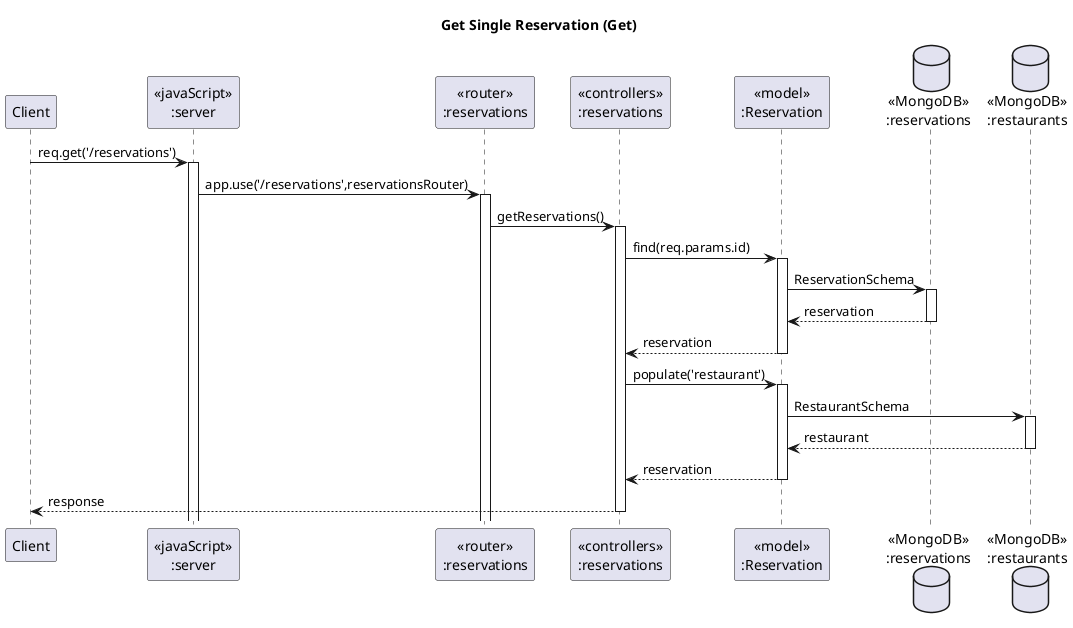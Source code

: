 @startuml Get Single Reservation (Get)

' header Sameple VacQ Sequence Diagram
' footer Page %page% of %lastpage%
title "Get Single Reservation (Get)"

participant "Client" as client
participant "<<javaScript>>\n:server" as server
participant "<<router>>\n:reservations" as reservationsRouter
participant "<<controllers>>\n:reservations" as reservationsController
participant "<<model>>\n:Reservation" as reservationModel
database "<<MongoDB>>\n:reservations" as ReservationsDatabase
database "<<MongoDB>>\n:restaurants" as RestaurantsDatabase

client->server ++:req.get('/reservations')
server->reservationsRouter ++:app.use('/reservations',reservationsRouter)

reservationsRouter -> reservationsController ++:getReservations()
reservationsController->reservationModel ++:find(req.params.id)
reservationModel ->ReservationsDatabase ++: ReservationSchema
ReservationsDatabase --> reservationModel --: reservation
reservationModel --> reservationsController --: reservation

reservationsController -> reservationModel ++: populate('restaurant')
reservationModel -> RestaurantsDatabase ++: RestaurantSchema
RestaurantsDatabase --> reservationModel --: restaurant
reservationModel --> reservationsController --: reservation
reservationsController-->client --:response
@enduml
